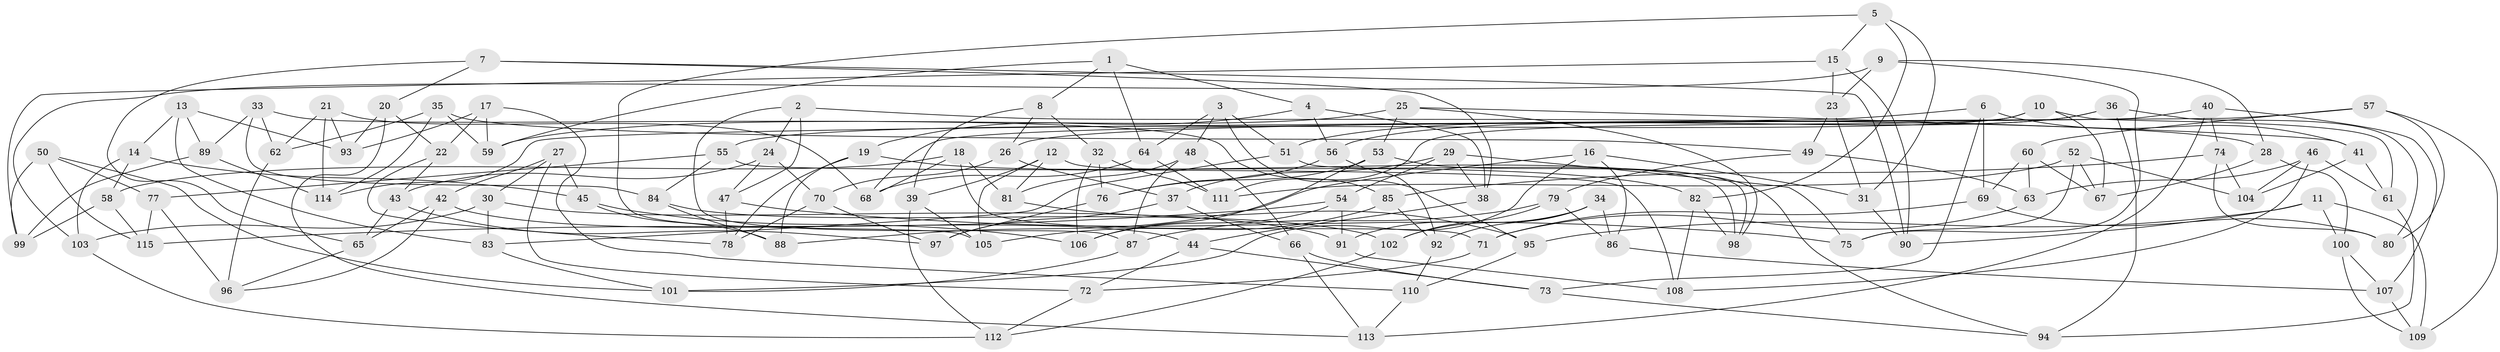 // coarse degree distribution, {3: 0.15217391304347827, 4: 0.45652173913043476, 8: 0.06521739130434782, 9: 0.021739130434782608, 5: 0.17391304347826086, 7: 0.043478260869565216, 12: 0.043478260869565216, 6: 0.021739130434782608, 14: 0.021739130434782608}
// Generated by graph-tools (version 1.1) at 2025/01/03/04/25 22:01:22]
// undirected, 115 vertices, 230 edges
graph export_dot {
graph [start="1"]
  node [color=gray90,style=filled];
  1;
  2;
  3;
  4;
  5;
  6;
  7;
  8;
  9;
  10;
  11;
  12;
  13;
  14;
  15;
  16;
  17;
  18;
  19;
  20;
  21;
  22;
  23;
  24;
  25;
  26;
  27;
  28;
  29;
  30;
  31;
  32;
  33;
  34;
  35;
  36;
  37;
  38;
  39;
  40;
  41;
  42;
  43;
  44;
  45;
  46;
  47;
  48;
  49;
  50;
  51;
  52;
  53;
  54;
  55;
  56;
  57;
  58;
  59;
  60;
  61;
  62;
  63;
  64;
  65;
  66;
  67;
  68;
  69;
  70;
  71;
  72;
  73;
  74;
  75;
  76;
  77;
  78;
  79;
  80;
  81;
  82;
  83;
  84;
  85;
  86;
  87;
  88;
  89;
  90;
  91;
  92;
  93;
  94;
  95;
  96;
  97;
  98;
  99;
  100;
  101;
  102;
  103;
  104;
  105;
  106;
  107;
  108;
  109;
  110;
  111;
  112;
  113;
  114;
  115;
  1 -- 64;
  1 -- 8;
  1 -- 59;
  1 -- 4;
  2 -- 87;
  2 -- 47;
  2 -- 28;
  2 -- 24;
  3 -- 48;
  3 -- 64;
  3 -- 51;
  3 -- 95;
  4 -- 19;
  4 -- 38;
  4 -- 56;
  5 -- 105;
  5 -- 82;
  5 -- 15;
  5 -- 31;
  6 -- 26;
  6 -- 41;
  6 -- 69;
  6 -- 73;
  7 -- 20;
  7 -- 38;
  7 -- 90;
  7 -- 65;
  8 -- 39;
  8 -- 32;
  8 -- 26;
  9 -- 103;
  9 -- 75;
  9 -- 23;
  9 -- 28;
  10 -- 111;
  10 -- 67;
  10 -- 61;
  10 -- 55;
  11 -- 109;
  11 -- 100;
  11 -- 90;
  11 -- 95;
  12 -- 105;
  12 -- 98;
  12 -- 81;
  12 -- 39;
  13 -- 14;
  13 -- 89;
  13 -- 93;
  13 -- 83;
  14 -- 45;
  14 -- 58;
  14 -- 103;
  15 -- 23;
  15 -- 90;
  15 -- 99;
  16 -- 86;
  16 -- 31;
  16 -- 101;
  16 -- 88;
  17 -- 59;
  17 -- 22;
  17 -- 110;
  17 -- 93;
  18 -- 81;
  18 -- 71;
  18 -- 68;
  18 -- 58;
  19 -- 78;
  19 -- 82;
  19 -- 88;
  20 -- 93;
  20 -- 113;
  20 -- 22;
  21 -- 114;
  21 -- 68;
  21 -- 93;
  21 -- 62;
  22 -- 43;
  22 -- 78;
  23 -- 49;
  23 -- 31;
  24 -- 70;
  24 -- 43;
  24 -- 47;
  25 -- 53;
  25 -- 41;
  25 -- 98;
  25 -- 59;
  26 -- 70;
  26 -- 37;
  27 -- 30;
  27 -- 72;
  27 -- 45;
  27 -- 42;
  28 -- 100;
  28 -- 67;
  29 -- 37;
  29 -- 38;
  29 -- 54;
  29 -- 75;
  30 -- 103;
  30 -- 91;
  30 -- 83;
  31 -- 90;
  32 -- 111;
  32 -- 106;
  32 -- 76;
  33 -- 84;
  33 -- 62;
  33 -- 85;
  33 -- 89;
  34 -- 102;
  34 -- 91;
  34 -- 86;
  34 -- 92;
  35 -- 59;
  35 -- 49;
  35 -- 62;
  35 -- 114;
  36 -- 80;
  36 -- 56;
  36 -- 94;
  36 -- 51;
  37 -- 97;
  37 -- 66;
  38 -- 44;
  39 -- 105;
  39 -- 112;
  40 -- 107;
  40 -- 113;
  40 -- 74;
  40 -- 68;
  41 -- 61;
  41 -- 104;
  42 -- 96;
  42 -- 44;
  42 -- 65;
  43 -- 97;
  43 -- 65;
  44 -- 73;
  44 -- 72;
  45 -- 106;
  45 -- 88;
  46 -- 104;
  46 -- 63;
  46 -- 108;
  46 -- 61;
  47 -- 78;
  47 -- 75;
  48 -- 81;
  48 -- 66;
  48 -- 87;
  49 -- 79;
  49 -- 63;
  50 -- 77;
  50 -- 101;
  50 -- 115;
  50 -- 99;
  51 -- 83;
  51 -- 98;
  52 -- 75;
  52 -- 111;
  52 -- 104;
  52 -- 67;
  53 -- 76;
  53 -- 94;
  53 -- 106;
  54 -- 115;
  54 -- 91;
  54 -- 106;
  55 -- 77;
  55 -- 84;
  55 -- 108;
  56 -- 76;
  56 -- 92;
  57 -- 80;
  57 -- 109;
  57 -- 114;
  57 -- 60;
  58 -- 115;
  58 -- 99;
  60 -- 63;
  60 -- 67;
  60 -- 69;
  61 -- 94;
  62 -- 96;
  63 -- 71;
  64 -- 111;
  64 -- 68;
  65 -- 96;
  66 -- 113;
  66 -- 73;
  69 -- 71;
  69 -- 80;
  70 -- 97;
  70 -- 78;
  71 -- 72;
  72 -- 112;
  73 -- 94;
  74 -- 80;
  74 -- 85;
  74 -- 104;
  76 -- 97;
  77 -- 115;
  77 -- 96;
  79 -- 87;
  79 -- 86;
  79 -- 102;
  81 -- 95;
  82 -- 108;
  82 -- 98;
  83 -- 101;
  84 -- 88;
  84 -- 102;
  85 -- 92;
  85 -- 105;
  86 -- 107;
  87 -- 101;
  89 -- 99;
  89 -- 114;
  91 -- 108;
  92 -- 110;
  95 -- 110;
  100 -- 107;
  100 -- 109;
  102 -- 112;
  103 -- 112;
  107 -- 109;
  110 -- 113;
}
